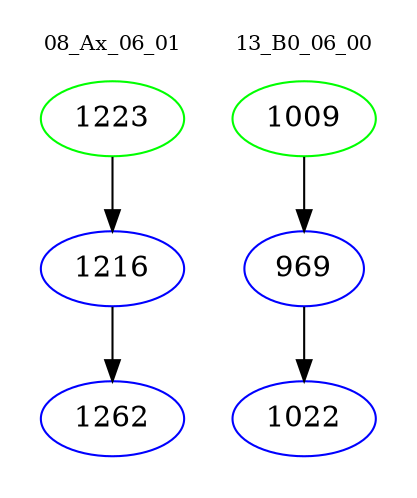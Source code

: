 digraph{
subgraph cluster_0 {
color = white
label = "08_Ax_06_01";
fontsize=10;
T0_1223 [label="1223", color="green"]
T0_1223 -> T0_1216 [color="black"]
T0_1216 [label="1216", color="blue"]
T0_1216 -> T0_1262 [color="black"]
T0_1262 [label="1262", color="blue"]
}
subgraph cluster_1 {
color = white
label = "13_B0_06_00";
fontsize=10;
T1_1009 [label="1009", color="green"]
T1_1009 -> T1_969 [color="black"]
T1_969 [label="969", color="blue"]
T1_969 -> T1_1022 [color="black"]
T1_1022 [label="1022", color="blue"]
}
}

